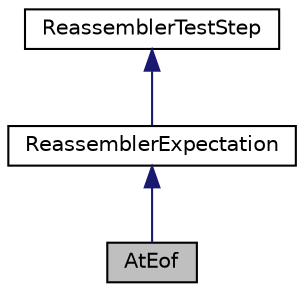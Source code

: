 digraph "AtEof"
{
 // LATEX_PDF_SIZE
  edge [fontname="Helvetica",fontsize="10",labelfontname="Helvetica",labelfontsize="10"];
  node [fontname="Helvetica",fontsize="10",shape=record];
  Node1 [label="AtEof",height=0.2,width=0.4,color="black", fillcolor="grey75", style="filled", fontcolor="black",tooltip=" "];
  Node2 -> Node1 [dir="back",color="midnightblue",fontsize="10",style="solid",fontname="Helvetica"];
  Node2 [label="ReassemblerExpectation",height=0.2,width=0.4,color="black", fillcolor="white", style="filled",URL="$structReassemblerExpectation.html",tooltip=" "];
  Node3 -> Node2 [dir="back",color="midnightblue",fontsize="10",style="solid",fontname="Helvetica"];
  Node3 [label="ReassemblerTestStep",height=0.2,width=0.4,color="black", fillcolor="white", style="filled",URL="$structReassemblerTestStep.html",tooltip=" "];
}
